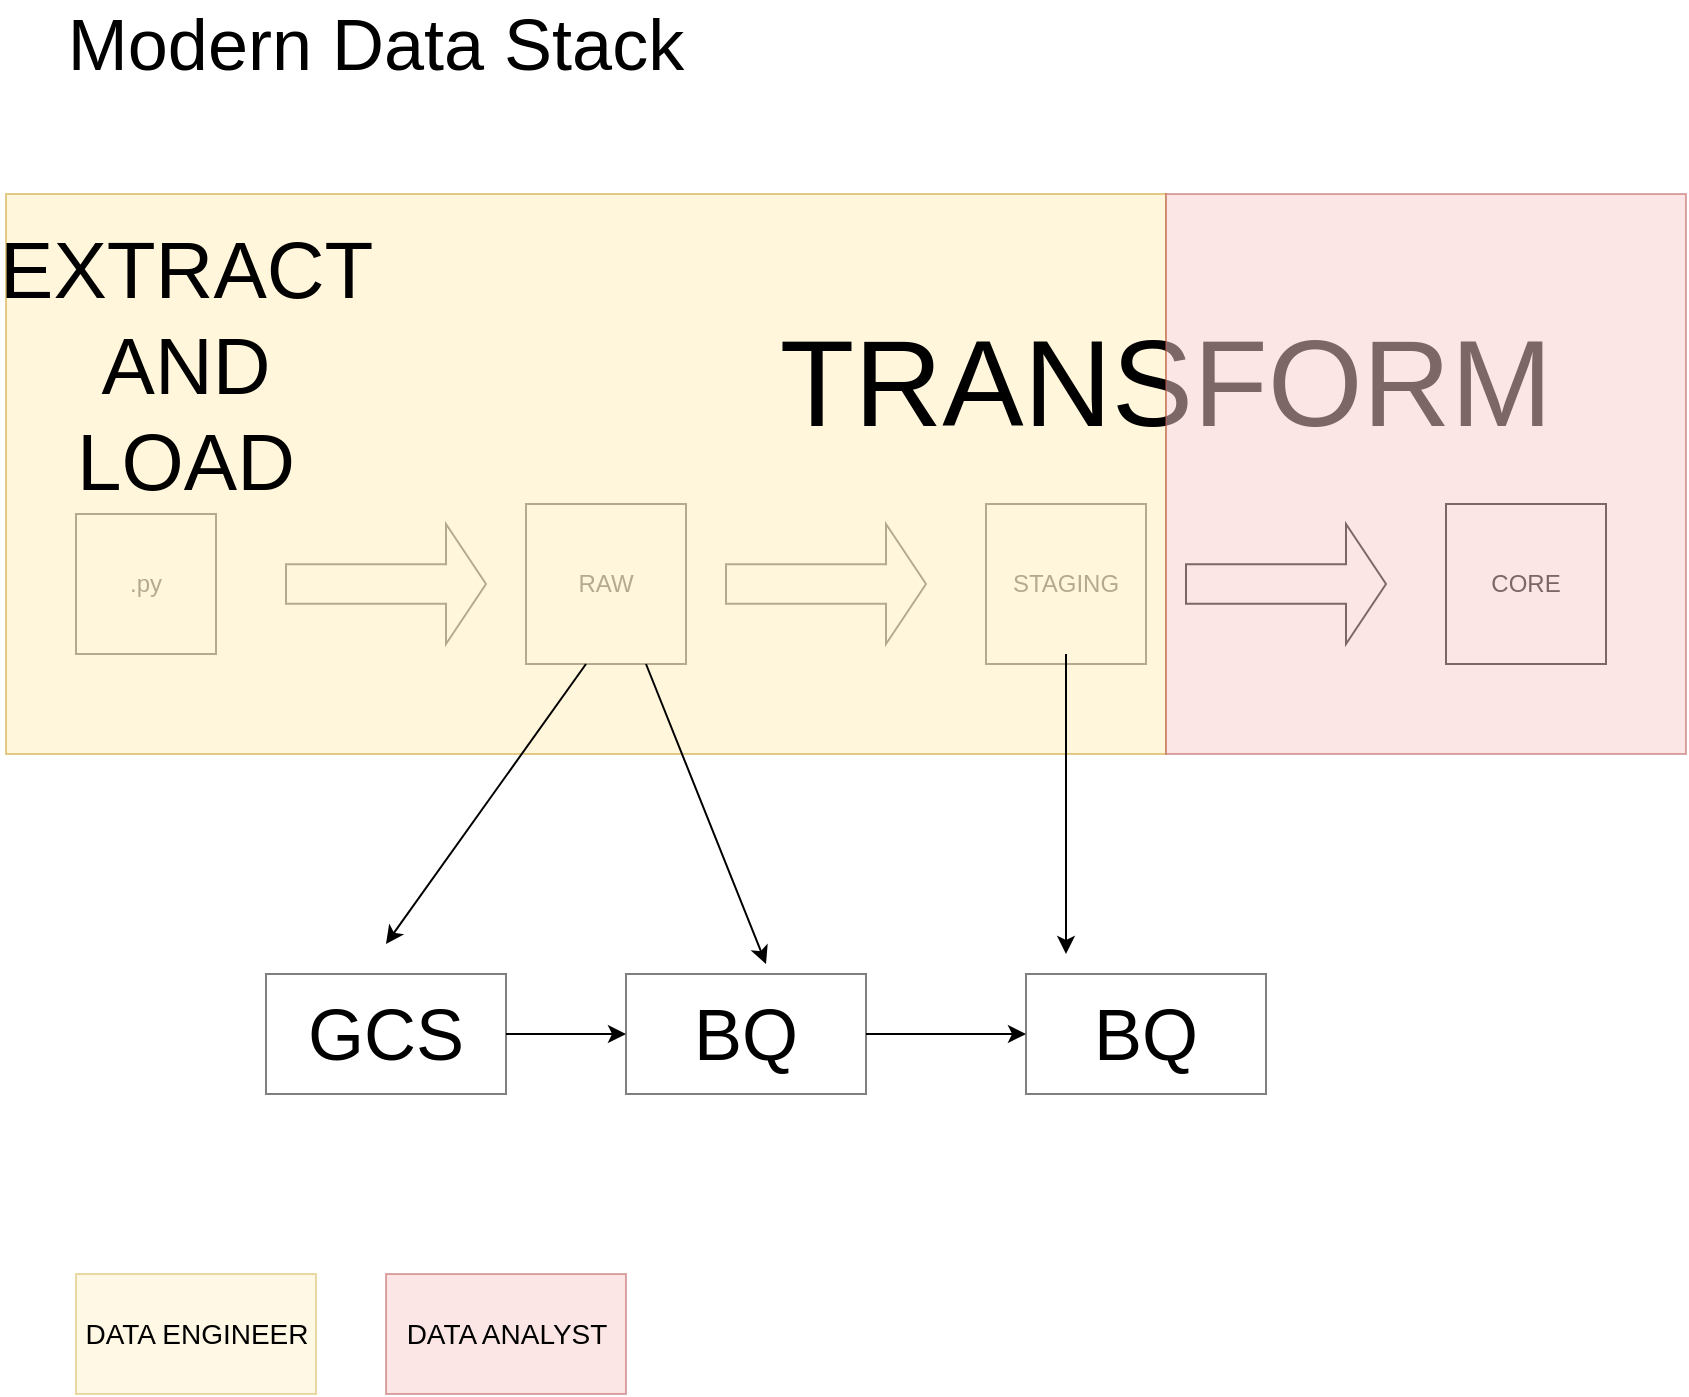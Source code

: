 <mxfile version="20.0.1" type="github">
  <diagram id="fASk20W7oNHX5MO4hxgJ" name="Page-1">
    <mxGraphModel dx="1422" dy="1920" grid="1" gridSize="10" guides="1" tooltips="1" connect="1" arrows="1" fold="1" page="1" pageScale="1" pageWidth="850" pageHeight="1100" math="0" shadow="0">
      <root>
        <mxCell id="0" />
        <mxCell id="1" parent="0" />
        <mxCell id="zlQGFl6wUQW1Q2_RHlpJ-1" value=".py" style="whiteSpace=wrap;html=1;aspect=fixed;" vertex="1" parent="1">
          <mxGeometry x="45" y="220" width="70" height="70" as="geometry" />
        </mxCell>
        <mxCell id="zlQGFl6wUQW1Q2_RHlpJ-3" value="" style="html=1;shadow=0;dashed=0;align=center;verticalAlign=middle;shape=mxgraph.arrows2.arrow;dy=0.67;dx=20;notch=0;" vertex="1" parent="1">
          <mxGeometry x="150" y="225" width="100" height="60" as="geometry" />
        </mxCell>
        <mxCell id="zlQGFl6wUQW1Q2_RHlpJ-4" value="RAW" style="whiteSpace=wrap;html=1;aspect=fixed;" vertex="1" parent="1">
          <mxGeometry x="270" y="215" width="80" height="80" as="geometry" />
        </mxCell>
        <mxCell id="zlQGFl6wUQW1Q2_RHlpJ-5" value="" style="html=1;shadow=0;dashed=0;align=center;verticalAlign=middle;shape=mxgraph.arrows2.arrow;dy=0.67;dx=20;notch=0;" vertex="1" parent="1">
          <mxGeometry x="370" y="225" width="100" height="60" as="geometry" />
        </mxCell>
        <mxCell id="zlQGFl6wUQW1Q2_RHlpJ-6" value="STAGING" style="whiteSpace=wrap;html=1;aspect=fixed;" vertex="1" parent="1">
          <mxGeometry x="500" y="215" width="80" height="80" as="geometry" />
        </mxCell>
        <mxCell id="zlQGFl6wUQW1Q2_RHlpJ-7" value="CORE" style="whiteSpace=wrap;html=1;aspect=fixed;" vertex="1" parent="1">
          <mxGeometry x="730" y="215" width="80" height="80" as="geometry" />
        </mxCell>
        <mxCell id="zlQGFl6wUQW1Q2_RHlpJ-8" value="" style="html=1;shadow=0;dashed=0;align=center;verticalAlign=middle;shape=mxgraph.arrows2.arrow;dy=0.67;dx=20;notch=0;" vertex="1" parent="1">
          <mxGeometry x="600" y="225" width="100" height="60" as="geometry" />
        </mxCell>
        <mxCell id="zlQGFl6wUQW1Q2_RHlpJ-10" value="" style="rounded=0;whiteSpace=wrap;html=1;fillColor=#fff2cc;strokeColor=#d6b656;opacity=70;labelPosition=center;verticalLabelPosition=middle;align=center;verticalAlign=middle;" vertex="1" parent="1">
          <mxGeometry x="10" y="60" width="580" height="280" as="geometry" />
        </mxCell>
        <mxCell id="zlQGFl6wUQW1Q2_RHlpJ-15" value="TRANSFORM" style="text;html=1;strokeColor=none;fillColor=none;align=center;verticalAlign=middle;whiteSpace=wrap;rounded=0;fontSize=61;opacity=10;" vertex="1" parent="1">
          <mxGeometry x="560" y="140" width="60" height="30" as="geometry" />
        </mxCell>
        <mxCell id="zlQGFl6wUQW1Q2_RHlpJ-16" value="" style="rounded=0;whiteSpace=wrap;html=1;fontSize=40;strokeWidth=1;opacity=50;fillColor=#f8cecc;strokeColor=#b85450;" vertex="1" parent="1">
          <mxGeometry x="590" y="60" width="260" height="280" as="geometry" />
        </mxCell>
        <mxCell id="zlQGFl6wUQW1Q2_RHlpJ-19" value="EXTRACT AND LOAD" style="text;html=1;strokeColor=none;fillColor=none;align=center;verticalAlign=middle;whiteSpace=wrap;rounded=0;fontSize=40;opacity=50;" vertex="1" parent="1">
          <mxGeometry x="70" y="130" width="60" height="30" as="geometry" />
        </mxCell>
        <mxCell id="zlQGFl6wUQW1Q2_RHlpJ-20" value="" style="endArrow=classic;html=1;rounded=0;fontSize=40;" edge="1" parent="1">
          <mxGeometry width="50" height="50" relative="1" as="geometry">
            <mxPoint x="300" y="295" as="sourcePoint" />
            <mxPoint x="200" y="435" as="targetPoint" />
          </mxGeometry>
        </mxCell>
        <mxCell id="zlQGFl6wUQW1Q2_RHlpJ-23" value="" style="edgeStyle=orthogonalEdgeStyle;rounded=0;orthogonalLoop=1;jettySize=auto;html=1;fontSize=36;" edge="1" parent="1" source="zlQGFl6wUQW1Q2_RHlpJ-21" target="zlQGFl6wUQW1Q2_RHlpJ-22">
          <mxGeometry relative="1" as="geometry" />
        </mxCell>
        <mxCell id="zlQGFl6wUQW1Q2_RHlpJ-21" value="GCS" style="rounded=0;whiteSpace=wrap;html=1;fontSize=36;strokeWidth=1;opacity=50;" vertex="1" parent="1">
          <mxGeometry x="140" y="450" width="120" height="60" as="geometry" />
        </mxCell>
        <mxCell id="zlQGFl6wUQW1Q2_RHlpJ-26" value="" style="edgeStyle=orthogonalEdgeStyle;rounded=0;orthogonalLoop=1;jettySize=auto;html=1;fontSize=36;" edge="1" parent="1" source="zlQGFl6wUQW1Q2_RHlpJ-22" target="zlQGFl6wUQW1Q2_RHlpJ-25">
          <mxGeometry relative="1" as="geometry" />
        </mxCell>
        <mxCell id="zlQGFl6wUQW1Q2_RHlpJ-22" value="BQ" style="rounded=0;whiteSpace=wrap;html=1;fontSize=36;strokeWidth=1;opacity=50;" vertex="1" parent="1">
          <mxGeometry x="320" y="450" width="120" height="60" as="geometry" />
        </mxCell>
        <mxCell id="zlQGFl6wUQW1Q2_RHlpJ-24" value="" style="endArrow=classic;html=1;rounded=0;fontSize=40;" edge="1" parent="1">
          <mxGeometry width="50" height="50" relative="1" as="geometry">
            <mxPoint x="330" y="295" as="sourcePoint" />
            <mxPoint x="390" y="445" as="targetPoint" />
          </mxGeometry>
        </mxCell>
        <mxCell id="zlQGFl6wUQW1Q2_RHlpJ-25" value="BQ" style="rounded=0;whiteSpace=wrap;html=1;fontSize=36;strokeWidth=1;opacity=50;" vertex="1" parent="1">
          <mxGeometry x="520" y="450" width="120" height="60" as="geometry" />
        </mxCell>
        <mxCell id="zlQGFl6wUQW1Q2_RHlpJ-27" value="" style="endArrow=classic;html=1;rounded=0;fontSize=40;" edge="1" parent="1">
          <mxGeometry width="50" height="50" relative="1" as="geometry">
            <mxPoint x="540" y="290" as="sourcePoint" />
            <mxPoint x="540" y="440" as="targetPoint" />
          </mxGeometry>
        </mxCell>
        <mxCell id="zlQGFl6wUQW1Q2_RHlpJ-28" value="Modern Data Stack" style="text;html=1;strokeColor=none;fillColor=none;align=center;verticalAlign=middle;whiteSpace=wrap;rounded=0;fontSize=36;opacity=50;" vertex="1" parent="1">
          <mxGeometry x="20" y="-30" width="350" height="30" as="geometry" />
        </mxCell>
        <mxCell id="zlQGFl6wUQW1Q2_RHlpJ-29" value="DATA ENGINEER" style="verticalLabelPosition=middle;verticalAlign=middle;html=1;shape=mxgraph.basic.rect;fillColor2=none;strokeWidth=1;size=20;indent=5;fontSize=14;opacity=50;labelPosition=center;align=center;fillColor=#fff2cc;strokeColor=#d6b656;" vertex="1" parent="1">
          <mxGeometry x="45" y="600" width="120" height="60" as="geometry" />
        </mxCell>
        <mxCell id="zlQGFl6wUQW1Q2_RHlpJ-30" value="DATA ANALYST" style="verticalLabelPosition=middle;verticalAlign=middle;html=1;shape=mxgraph.basic.rect;fillColor2=none;strokeWidth=1;size=20;indent=5;fontSize=14;opacity=50;labelPosition=center;align=center;fillColor=#f8cecc;strokeColor=#b85450;" vertex="1" parent="1">
          <mxGeometry x="200" y="600" width="120" height="60" as="geometry" />
        </mxCell>
      </root>
    </mxGraphModel>
  </diagram>
</mxfile>
